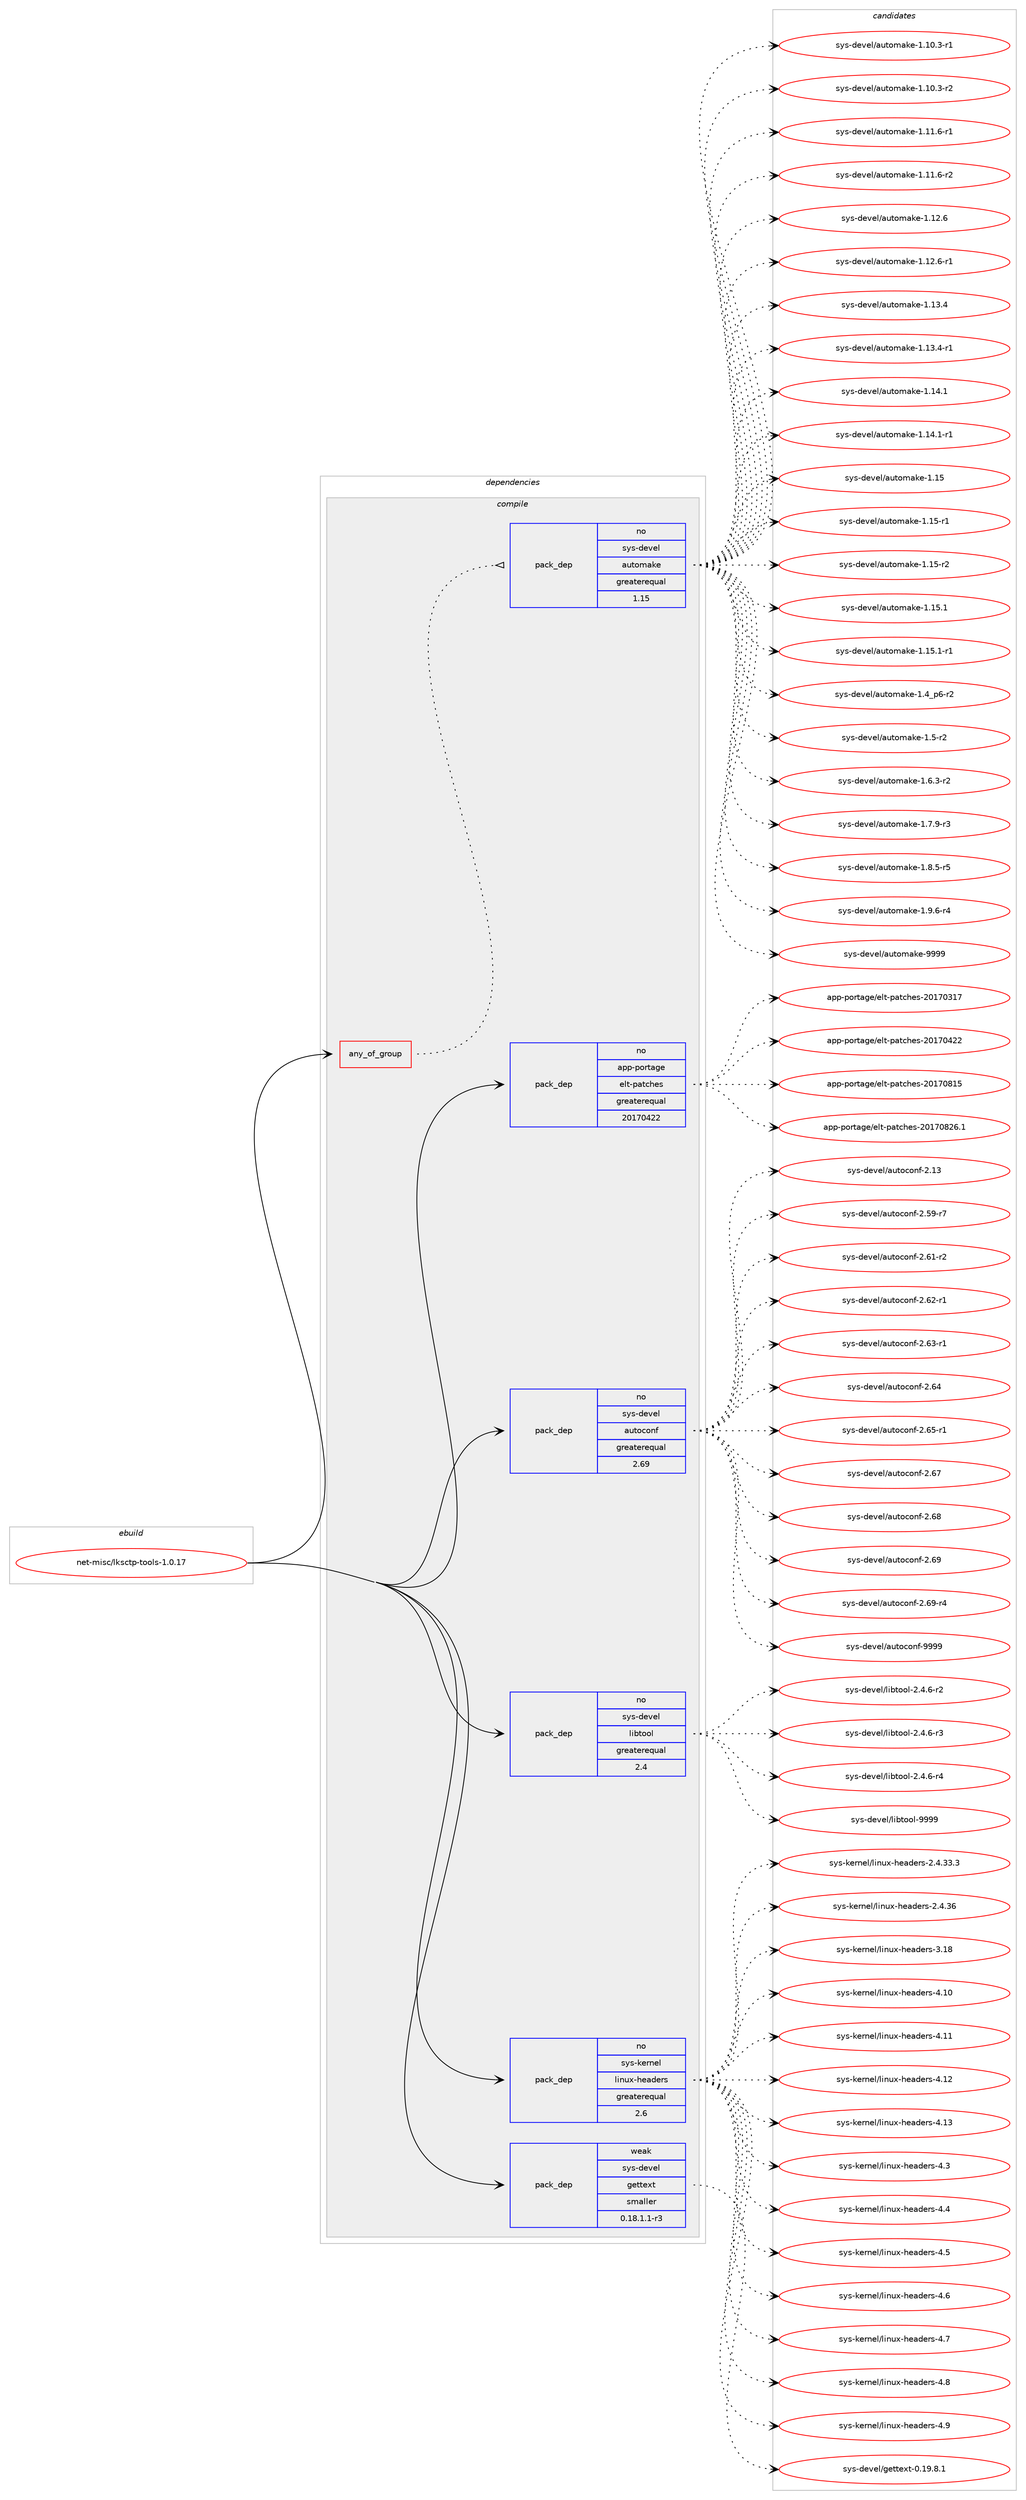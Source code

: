 digraph prolog {

# *************
# Graph options
# *************

newrank=true;
concentrate=true;
compound=true;
graph [rankdir=LR,fontname=Helvetica,fontsize=10,ranksep=1.5];#, ranksep=2.5, nodesep=0.2];
edge  [arrowhead=vee];
node  [fontname=Helvetica,fontsize=10];

# **********
# The ebuild
# **********

subgraph cluster_leftcol {
color=gray;
rank=same;
label=<<i>ebuild</i>>;
id [label="net-misc/lksctp-tools-1.0.17", color=red, width=4, href="../net-misc/lksctp-tools-1.0.17.svg"];
}

# ****************
# The dependencies
# ****************

subgraph cluster_midcol {
color=gray;
label=<<i>dependencies</i>>;
subgraph cluster_compile {
fillcolor="#eeeeee";
style=filled;
label=<<i>compile</i>>;
subgraph any7 {
dependency590 [label=<<TABLE BORDER="0" CELLBORDER="1" CELLSPACING="0" CELLPADDING="4"><TR><TD CELLPADDING="10">any_of_group</TD></TR></TABLE>>, shape=none, color=red];subgraph pack390 {
dependency591 [label=<<TABLE BORDER="0" CELLBORDER="1" CELLSPACING="0" CELLPADDING="4" WIDTH="220"><TR><TD ROWSPAN="6" CELLPADDING="30">pack_dep</TD></TR><TR><TD WIDTH="110">no</TD></TR><TR><TD>sys-devel</TD></TR><TR><TD>automake</TD></TR><TR><TD>greaterequal</TD></TR><TR><TD>1.15</TD></TR></TABLE>>, shape=none, color=blue];
}
dependency590:e -> dependency591:w [weight=20,style="dotted",arrowhead="oinv"];
}
id:e -> dependency590:w [weight=20,style="solid",arrowhead="vee"];
subgraph pack391 {
dependency592 [label=<<TABLE BORDER="0" CELLBORDER="1" CELLSPACING="0" CELLPADDING="4" WIDTH="220"><TR><TD ROWSPAN="6" CELLPADDING="30">pack_dep</TD></TR><TR><TD WIDTH="110">no</TD></TR><TR><TD>app-portage</TD></TR><TR><TD>elt-patches</TD></TR><TR><TD>greaterequal</TD></TR><TR><TD>20170422</TD></TR></TABLE>>, shape=none, color=blue];
}
id:e -> dependency592:w [weight=20,style="solid",arrowhead="vee"];
subgraph pack392 {
dependency593 [label=<<TABLE BORDER="0" CELLBORDER="1" CELLSPACING="0" CELLPADDING="4" WIDTH="220"><TR><TD ROWSPAN="6" CELLPADDING="30">pack_dep</TD></TR><TR><TD WIDTH="110">no</TD></TR><TR><TD>sys-devel</TD></TR><TR><TD>autoconf</TD></TR><TR><TD>greaterequal</TD></TR><TR><TD>2.69</TD></TR></TABLE>>, shape=none, color=blue];
}
id:e -> dependency593:w [weight=20,style="solid",arrowhead="vee"];
subgraph pack393 {
dependency594 [label=<<TABLE BORDER="0" CELLBORDER="1" CELLSPACING="0" CELLPADDING="4" WIDTH="220"><TR><TD ROWSPAN="6" CELLPADDING="30">pack_dep</TD></TR><TR><TD WIDTH="110">no</TD></TR><TR><TD>sys-devel</TD></TR><TR><TD>libtool</TD></TR><TR><TD>greaterequal</TD></TR><TR><TD>2.4</TD></TR></TABLE>>, shape=none, color=blue];
}
id:e -> dependency594:w [weight=20,style="solid",arrowhead="vee"];
subgraph pack394 {
dependency595 [label=<<TABLE BORDER="0" CELLBORDER="1" CELLSPACING="0" CELLPADDING="4" WIDTH="220"><TR><TD ROWSPAN="6" CELLPADDING="30">pack_dep</TD></TR><TR><TD WIDTH="110">no</TD></TR><TR><TD>sys-kernel</TD></TR><TR><TD>linux-headers</TD></TR><TR><TD>greaterequal</TD></TR><TR><TD>2.6</TD></TR></TABLE>>, shape=none, color=blue];
}
id:e -> dependency595:w [weight=20,style="solid",arrowhead="vee"];
subgraph pack395 {
dependency596 [label=<<TABLE BORDER="0" CELLBORDER="1" CELLSPACING="0" CELLPADDING="4" WIDTH="220"><TR><TD ROWSPAN="6" CELLPADDING="30">pack_dep</TD></TR><TR><TD WIDTH="110">weak</TD></TR><TR><TD>sys-devel</TD></TR><TR><TD>gettext</TD></TR><TR><TD>smaller</TD></TR><TR><TD>0.18.1.1-r3</TD></TR></TABLE>>, shape=none, color=blue];
}
id:e -> dependency596:w [weight=20,style="solid",arrowhead="vee"];
}
subgraph cluster_compileandrun {
fillcolor="#eeeeee";
style=filled;
label=<<i>compile and run</i>>;
}
subgraph cluster_run {
fillcolor="#eeeeee";
style=filled;
label=<<i>run</i>>;
}
}

# **************
# The candidates
# **************

subgraph cluster_choices {
rank=same;
color=gray;
label=<<i>candidates</i>>;

subgraph choice390 {
color=black;
nodesep=1;
choice11512111545100101118101108479711711611110997107101454946494846514511449 [label="sys-devel/automake-1.10.3-r1", color=red, width=4,href="../sys-devel/automake-1.10.3-r1.svg"];
choice11512111545100101118101108479711711611110997107101454946494846514511450 [label="sys-devel/automake-1.10.3-r2", color=red, width=4,href="../sys-devel/automake-1.10.3-r2.svg"];
choice11512111545100101118101108479711711611110997107101454946494946544511449 [label="sys-devel/automake-1.11.6-r1", color=red, width=4,href="../sys-devel/automake-1.11.6-r1.svg"];
choice11512111545100101118101108479711711611110997107101454946494946544511450 [label="sys-devel/automake-1.11.6-r2", color=red, width=4,href="../sys-devel/automake-1.11.6-r2.svg"];
choice1151211154510010111810110847971171161111099710710145494649504654 [label="sys-devel/automake-1.12.6", color=red, width=4,href="../sys-devel/automake-1.12.6.svg"];
choice11512111545100101118101108479711711611110997107101454946495046544511449 [label="sys-devel/automake-1.12.6-r1", color=red, width=4,href="../sys-devel/automake-1.12.6-r1.svg"];
choice1151211154510010111810110847971171161111099710710145494649514652 [label="sys-devel/automake-1.13.4", color=red, width=4,href="../sys-devel/automake-1.13.4.svg"];
choice11512111545100101118101108479711711611110997107101454946495146524511449 [label="sys-devel/automake-1.13.4-r1", color=red, width=4,href="../sys-devel/automake-1.13.4-r1.svg"];
choice1151211154510010111810110847971171161111099710710145494649524649 [label="sys-devel/automake-1.14.1", color=red, width=4,href="../sys-devel/automake-1.14.1.svg"];
choice11512111545100101118101108479711711611110997107101454946495246494511449 [label="sys-devel/automake-1.14.1-r1", color=red, width=4,href="../sys-devel/automake-1.14.1-r1.svg"];
choice115121115451001011181011084797117116111109971071014549464953 [label="sys-devel/automake-1.15", color=red, width=4,href="../sys-devel/automake-1.15.svg"];
choice1151211154510010111810110847971171161111099710710145494649534511449 [label="sys-devel/automake-1.15-r1", color=red, width=4,href="../sys-devel/automake-1.15-r1.svg"];
choice1151211154510010111810110847971171161111099710710145494649534511450 [label="sys-devel/automake-1.15-r2", color=red, width=4,href="../sys-devel/automake-1.15-r2.svg"];
choice1151211154510010111810110847971171161111099710710145494649534649 [label="sys-devel/automake-1.15.1", color=red, width=4,href="../sys-devel/automake-1.15.1.svg"];
choice11512111545100101118101108479711711611110997107101454946495346494511449 [label="sys-devel/automake-1.15.1-r1", color=red, width=4,href="../sys-devel/automake-1.15.1-r1.svg"];
choice115121115451001011181011084797117116111109971071014549465295112544511450 [label="sys-devel/automake-1.4_p6-r2", color=red, width=4,href="../sys-devel/automake-1.4_p6-r2.svg"];
choice11512111545100101118101108479711711611110997107101454946534511450 [label="sys-devel/automake-1.5-r2", color=red, width=4,href="../sys-devel/automake-1.5-r2.svg"];
choice115121115451001011181011084797117116111109971071014549465446514511450 [label="sys-devel/automake-1.6.3-r2", color=red, width=4,href="../sys-devel/automake-1.6.3-r2.svg"];
choice115121115451001011181011084797117116111109971071014549465546574511451 [label="sys-devel/automake-1.7.9-r3", color=red, width=4,href="../sys-devel/automake-1.7.9-r3.svg"];
choice115121115451001011181011084797117116111109971071014549465646534511453 [label="sys-devel/automake-1.8.5-r5", color=red, width=4,href="../sys-devel/automake-1.8.5-r5.svg"];
choice115121115451001011181011084797117116111109971071014549465746544511452 [label="sys-devel/automake-1.9.6-r4", color=red, width=4,href="../sys-devel/automake-1.9.6-r4.svg"];
choice115121115451001011181011084797117116111109971071014557575757 [label="sys-devel/automake-9999", color=red, width=4,href="../sys-devel/automake-9999.svg"];
dependency591:e -> choice11512111545100101118101108479711711611110997107101454946494846514511449:w [style=dotted,weight="100"];
dependency591:e -> choice11512111545100101118101108479711711611110997107101454946494846514511450:w [style=dotted,weight="100"];
dependency591:e -> choice11512111545100101118101108479711711611110997107101454946494946544511449:w [style=dotted,weight="100"];
dependency591:e -> choice11512111545100101118101108479711711611110997107101454946494946544511450:w [style=dotted,weight="100"];
dependency591:e -> choice1151211154510010111810110847971171161111099710710145494649504654:w [style=dotted,weight="100"];
dependency591:e -> choice11512111545100101118101108479711711611110997107101454946495046544511449:w [style=dotted,weight="100"];
dependency591:e -> choice1151211154510010111810110847971171161111099710710145494649514652:w [style=dotted,weight="100"];
dependency591:e -> choice11512111545100101118101108479711711611110997107101454946495146524511449:w [style=dotted,weight="100"];
dependency591:e -> choice1151211154510010111810110847971171161111099710710145494649524649:w [style=dotted,weight="100"];
dependency591:e -> choice11512111545100101118101108479711711611110997107101454946495246494511449:w [style=dotted,weight="100"];
dependency591:e -> choice115121115451001011181011084797117116111109971071014549464953:w [style=dotted,weight="100"];
dependency591:e -> choice1151211154510010111810110847971171161111099710710145494649534511449:w [style=dotted,weight="100"];
dependency591:e -> choice1151211154510010111810110847971171161111099710710145494649534511450:w [style=dotted,weight="100"];
dependency591:e -> choice1151211154510010111810110847971171161111099710710145494649534649:w [style=dotted,weight="100"];
dependency591:e -> choice11512111545100101118101108479711711611110997107101454946495346494511449:w [style=dotted,weight="100"];
dependency591:e -> choice115121115451001011181011084797117116111109971071014549465295112544511450:w [style=dotted,weight="100"];
dependency591:e -> choice11512111545100101118101108479711711611110997107101454946534511450:w [style=dotted,weight="100"];
dependency591:e -> choice115121115451001011181011084797117116111109971071014549465446514511450:w [style=dotted,weight="100"];
dependency591:e -> choice115121115451001011181011084797117116111109971071014549465546574511451:w [style=dotted,weight="100"];
dependency591:e -> choice115121115451001011181011084797117116111109971071014549465646534511453:w [style=dotted,weight="100"];
dependency591:e -> choice115121115451001011181011084797117116111109971071014549465746544511452:w [style=dotted,weight="100"];
dependency591:e -> choice115121115451001011181011084797117116111109971071014557575757:w [style=dotted,weight="100"];
}
subgraph choice391 {
color=black;
nodesep=1;
choice97112112451121111141169710310147101108116451129711699104101115455048495548514955 [label="app-portage/elt-patches-20170317", color=red, width=4,href="../app-portage/elt-patches-20170317.svg"];
choice97112112451121111141169710310147101108116451129711699104101115455048495548525050 [label="app-portage/elt-patches-20170422", color=red, width=4,href="../app-portage/elt-patches-20170422.svg"];
choice97112112451121111141169710310147101108116451129711699104101115455048495548564953 [label="app-portage/elt-patches-20170815", color=red, width=4,href="../app-portage/elt-patches-20170815.svg"];
choice971121124511211111411697103101471011081164511297116991041011154550484955485650544649 [label="app-portage/elt-patches-20170826.1", color=red, width=4,href="../app-portage/elt-patches-20170826.1.svg"];
dependency592:e -> choice97112112451121111141169710310147101108116451129711699104101115455048495548514955:w [style=dotted,weight="100"];
dependency592:e -> choice97112112451121111141169710310147101108116451129711699104101115455048495548525050:w [style=dotted,weight="100"];
dependency592:e -> choice97112112451121111141169710310147101108116451129711699104101115455048495548564953:w [style=dotted,weight="100"];
dependency592:e -> choice971121124511211111411697103101471011081164511297116991041011154550484955485650544649:w [style=dotted,weight="100"];
}
subgraph choice392 {
color=black;
nodesep=1;
choice115121115451001011181011084797117116111991111101024550464951 [label="sys-devel/autoconf-2.13", color=red, width=4,href="../sys-devel/autoconf-2.13.svg"];
choice1151211154510010111810110847971171161119911111010245504653574511455 [label="sys-devel/autoconf-2.59-r7", color=red, width=4,href="../sys-devel/autoconf-2.59-r7.svg"];
choice1151211154510010111810110847971171161119911111010245504654494511450 [label="sys-devel/autoconf-2.61-r2", color=red, width=4,href="../sys-devel/autoconf-2.61-r2.svg"];
choice1151211154510010111810110847971171161119911111010245504654504511449 [label="sys-devel/autoconf-2.62-r1", color=red, width=4,href="../sys-devel/autoconf-2.62-r1.svg"];
choice1151211154510010111810110847971171161119911111010245504654514511449 [label="sys-devel/autoconf-2.63-r1", color=red, width=4,href="../sys-devel/autoconf-2.63-r1.svg"];
choice115121115451001011181011084797117116111991111101024550465452 [label="sys-devel/autoconf-2.64", color=red, width=4,href="../sys-devel/autoconf-2.64.svg"];
choice1151211154510010111810110847971171161119911111010245504654534511449 [label="sys-devel/autoconf-2.65-r1", color=red, width=4,href="../sys-devel/autoconf-2.65-r1.svg"];
choice115121115451001011181011084797117116111991111101024550465455 [label="sys-devel/autoconf-2.67", color=red, width=4,href="../sys-devel/autoconf-2.67.svg"];
choice115121115451001011181011084797117116111991111101024550465456 [label="sys-devel/autoconf-2.68", color=red, width=4,href="../sys-devel/autoconf-2.68.svg"];
choice115121115451001011181011084797117116111991111101024550465457 [label="sys-devel/autoconf-2.69", color=red, width=4,href="../sys-devel/autoconf-2.69.svg"];
choice1151211154510010111810110847971171161119911111010245504654574511452 [label="sys-devel/autoconf-2.69-r4", color=red, width=4,href="../sys-devel/autoconf-2.69-r4.svg"];
choice115121115451001011181011084797117116111991111101024557575757 [label="sys-devel/autoconf-9999", color=red, width=4,href="../sys-devel/autoconf-9999.svg"];
dependency593:e -> choice115121115451001011181011084797117116111991111101024550464951:w [style=dotted,weight="100"];
dependency593:e -> choice1151211154510010111810110847971171161119911111010245504653574511455:w [style=dotted,weight="100"];
dependency593:e -> choice1151211154510010111810110847971171161119911111010245504654494511450:w [style=dotted,weight="100"];
dependency593:e -> choice1151211154510010111810110847971171161119911111010245504654504511449:w [style=dotted,weight="100"];
dependency593:e -> choice1151211154510010111810110847971171161119911111010245504654514511449:w [style=dotted,weight="100"];
dependency593:e -> choice115121115451001011181011084797117116111991111101024550465452:w [style=dotted,weight="100"];
dependency593:e -> choice1151211154510010111810110847971171161119911111010245504654534511449:w [style=dotted,weight="100"];
dependency593:e -> choice115121115451001011181011084797117116111991111101024550465455:w [style=dotted,weight="100"];
dependency593:e -> choice115121115451001011181011084797117116111991111101024550465456:w [style=dotted,weight="100"];
dependency593:e -> choice115121115451001011181011084797117116111991111101024550465457:w [style=dotted,weight="100"];
dependency593:e -> choice1151211154510010111810110847971171161119911111010245504654574511452:w [style=dotted,weight="100"];
dependency593:e -> choice115121115451001011181011084797117116111991111101024557575757:w [style=dotted,weight="100"];
}
subgraph choice393 {
color=black;
nodesep=1;
choice1151211154510010111810110847108105981161111111084550465246544511450 [label="sys-devel/libtool-2.4.6-r2", color=red, width=4,href="../sys-devel/libtool-2.4.6-r2.svg"];
choice1151211154510010111810110847108105981161111111084550465246544511451 [label="sys-devel/libtool-2.4.6-r3", color=red, width=4,href="../sys-devel/libtool-2.4.6-r3.svg"];
choice1151211154510010111810110847108105981161111111084550465246544511452 [label="sys-devel/libtool-2.4.6-r4", color=red, width=4,href="../sys-devel/libtool-2.4.6-r4.svg"];
choice1151211154510010111810110847108105981161111111084557575757 [label="sys-devel/libtool-9999", color=red, width=4,href="../sys-devel/libtool-9999.svg"];
dependency594:e -> choice1151211154510010111810110847108105981161111111084550465246544511450:w [style=dotted,weight="100"];
dependency594:e -> choice1151211154510010111810110847108105981161111111084550465246544511451:w [style=dotted,weight="100"];
dependency594:e -> choice1151211154510010111810110847108105981161111111084550465246544511452:w [style=dotted,weight="100"];
dependency594:e -> choice1151211154510010111810110847108105981161111111084557575757:w [style=dotted,weight="100"];
}
subgraph choice394 {
color=black;
nodesep=1;
choice11512111545107101114110101108471081051101171204510410197100101114115455046524651514651 [label="sys-kernel/linux-headers-2.4.33.3", color=red, width=4,href="../sys-kernel/linux-headers-2.4.33.3.svg"];
choice1151211154510710111411010110847108105110117120451041019710010111411545504652465154 [label="sys-kernel/linux-headers-2.4.36", color=red, width=4,href="../sys-kernel/linux-headers-2.4.36.svg"];
choice115121115451071011141101011084710810511011712045104101971001011141154551464956 [label="sys-kernel/linux-headers-3.18", color=red, width=4,href="../sys-kernel/linux-headers-3.18.svg"];
choice115121115451071011141101011084710810511011712045104101971001011141154552464948 [label="sys-kernel/linux-headers-4.10", color=red, width=4,href="../sys-kernel/linux-headers-4.10.svg"];
choice115121115451071011141101011084710810511011712045104101971001011141154552464949 [label="sys-kernel/linux-headers-4.11", color=red, width=4,href="../sys-kernel/linux-headers-4.11.svg"];
choice115121115451071011141101011084710810511011712045104101971001011141154552464950 [label="sys-kernel/linux-headers-4.12", color=red, width=4,href="../sys-kernel/linux-headers-4.12.svg"];
choice115121115451071011141101011084710810511011712045104101971001011141154552464951 [label="sys-kernel/linux-headers-4.13", color=red, width=4,href="../sys-kernel/linux-headers-4.13.svg"];
choice1151211154510710111411010110847108105110117120451041019710010111411545524651 [label="sys-kernel/linux-headers-4.3", color=red, width=4,href="../sys-kernel/linux-headers-4.3.svg"];
choice1151211154510710111411010110847108105110117120451041019710010111411545524652 [label="sys-kernel/linux-headers-4.4", color=red, width=4,href="../sys-kernel/linux-headers-4.4.svg"];
choice1151211154510710111411010110847108105110117120451041019710010111411545524653 [label="sys-kernel/linux-headers-4.5", color=red, width=4,href="../sys-kernel/linux-headers-4.5.svg"];
choice1151211154510710111411010110847108105110117120451041019710010111411545524654 [label="sys-kernel/linux-headers-4.6", color=red, width=4,href="../sys-kernel/linux-headers-4.6.svg"];
choice1151211154510710111411010110847108105110117120451041019710010111411545524655 [label="sys-kernel/linux-headers-4.7", color=red, width=4,href="../sys-kernel/linux-headers-4.7.svg"];
choice1151211154510710111411010110847108105110117120451041019710010111411545524656 [label="sys-kernel/linux-headers-4.8", color=red, width=4,href="../sys-kernel/linux-headers-4.8.svg"];
choice1151211154510710111411010110847108105110117120451041019710010111411545524657 [label="sys-kernel/linux-headers-4.9", color=red, width=4,href="../sys-kernel/linux-headers-4.9.svg"];
dependency595:e -> choice11512111545107101114110101108471081051101171204510410197100101114115455046524651514651:w [style=dotted,weight="100"];
dependency595:e -> choice1151211154510710111411010110847108105110117120451041019710010111411545504652465154:w [style=dotted,weight="100"];
dependency595:e -> choice115121115451071011141101011084710810511011712045104101971001011141154551464956:w [style=dotted,weight="100"];
dependency595:e -> choice115121115451071011141101011084710810511011712045104101971001011141154552464948:w [style=dotted,weight="100"];
dependency595:e -> choice115121115451071011141101011084710810511011712045104101971001011141154552464949:w [style=dotted,weight="100"];
dependency595:e -> choice115121115451071011141101011084710810511011712045104101971001011141154552464950:w [style=dotted,weight="100"];
dependency595:e -> choice115121115451071011141101011084710810511011712045104101971001011141154552464951:w [style=dotted,weight="100"];
dependency595:e -> choice1151211154510710111411010110847108105110117120451041019710010111411545524651:w [style=dotted,weight="100"];
dependency595:e -> choice1151211154510710111411010110847108105110117120451041019710010111411545524652:w [style=dotted,weight="100"];
dependency595:e -> choice1151211154510710111411010110847108105110117120451041019710010111411545524653:w [style=dotted,weight="100"];
dependency595:e -> choice1151211154510710111411010110847108105110117120451041019710010111411545524654:w [style=dotted,weight="100"];
dependency595:e -> choice1151211154510710111411010110847108105110117120451041019710010111411545524655:w [style=dotted,weight="100"];
dependency595:e -> choice1151211154510710111411010110847108105110117120451041019710010111411545524656:w [style=dotted,weight="100"];
dependency595:e -> choice1151211154510710111411010110847108105110117120451041019710010111411545524657:w [style=dotted,weight="100"];
}
subgraph choice395 {
color=black;
nodesep=1;
choice1151211154510010111810110847103101116116101120116454846495746564649 [label="sys-devel/gettext-0.19.8.1", color=red, width=4,href="../sys-devel/gettext-0.19.8.1.svg"];
dependency596:e -> choice1151211154510010111810110847103101116116101120116454846495746564649:w [style=dotted,weight="100"];
}
}

}
